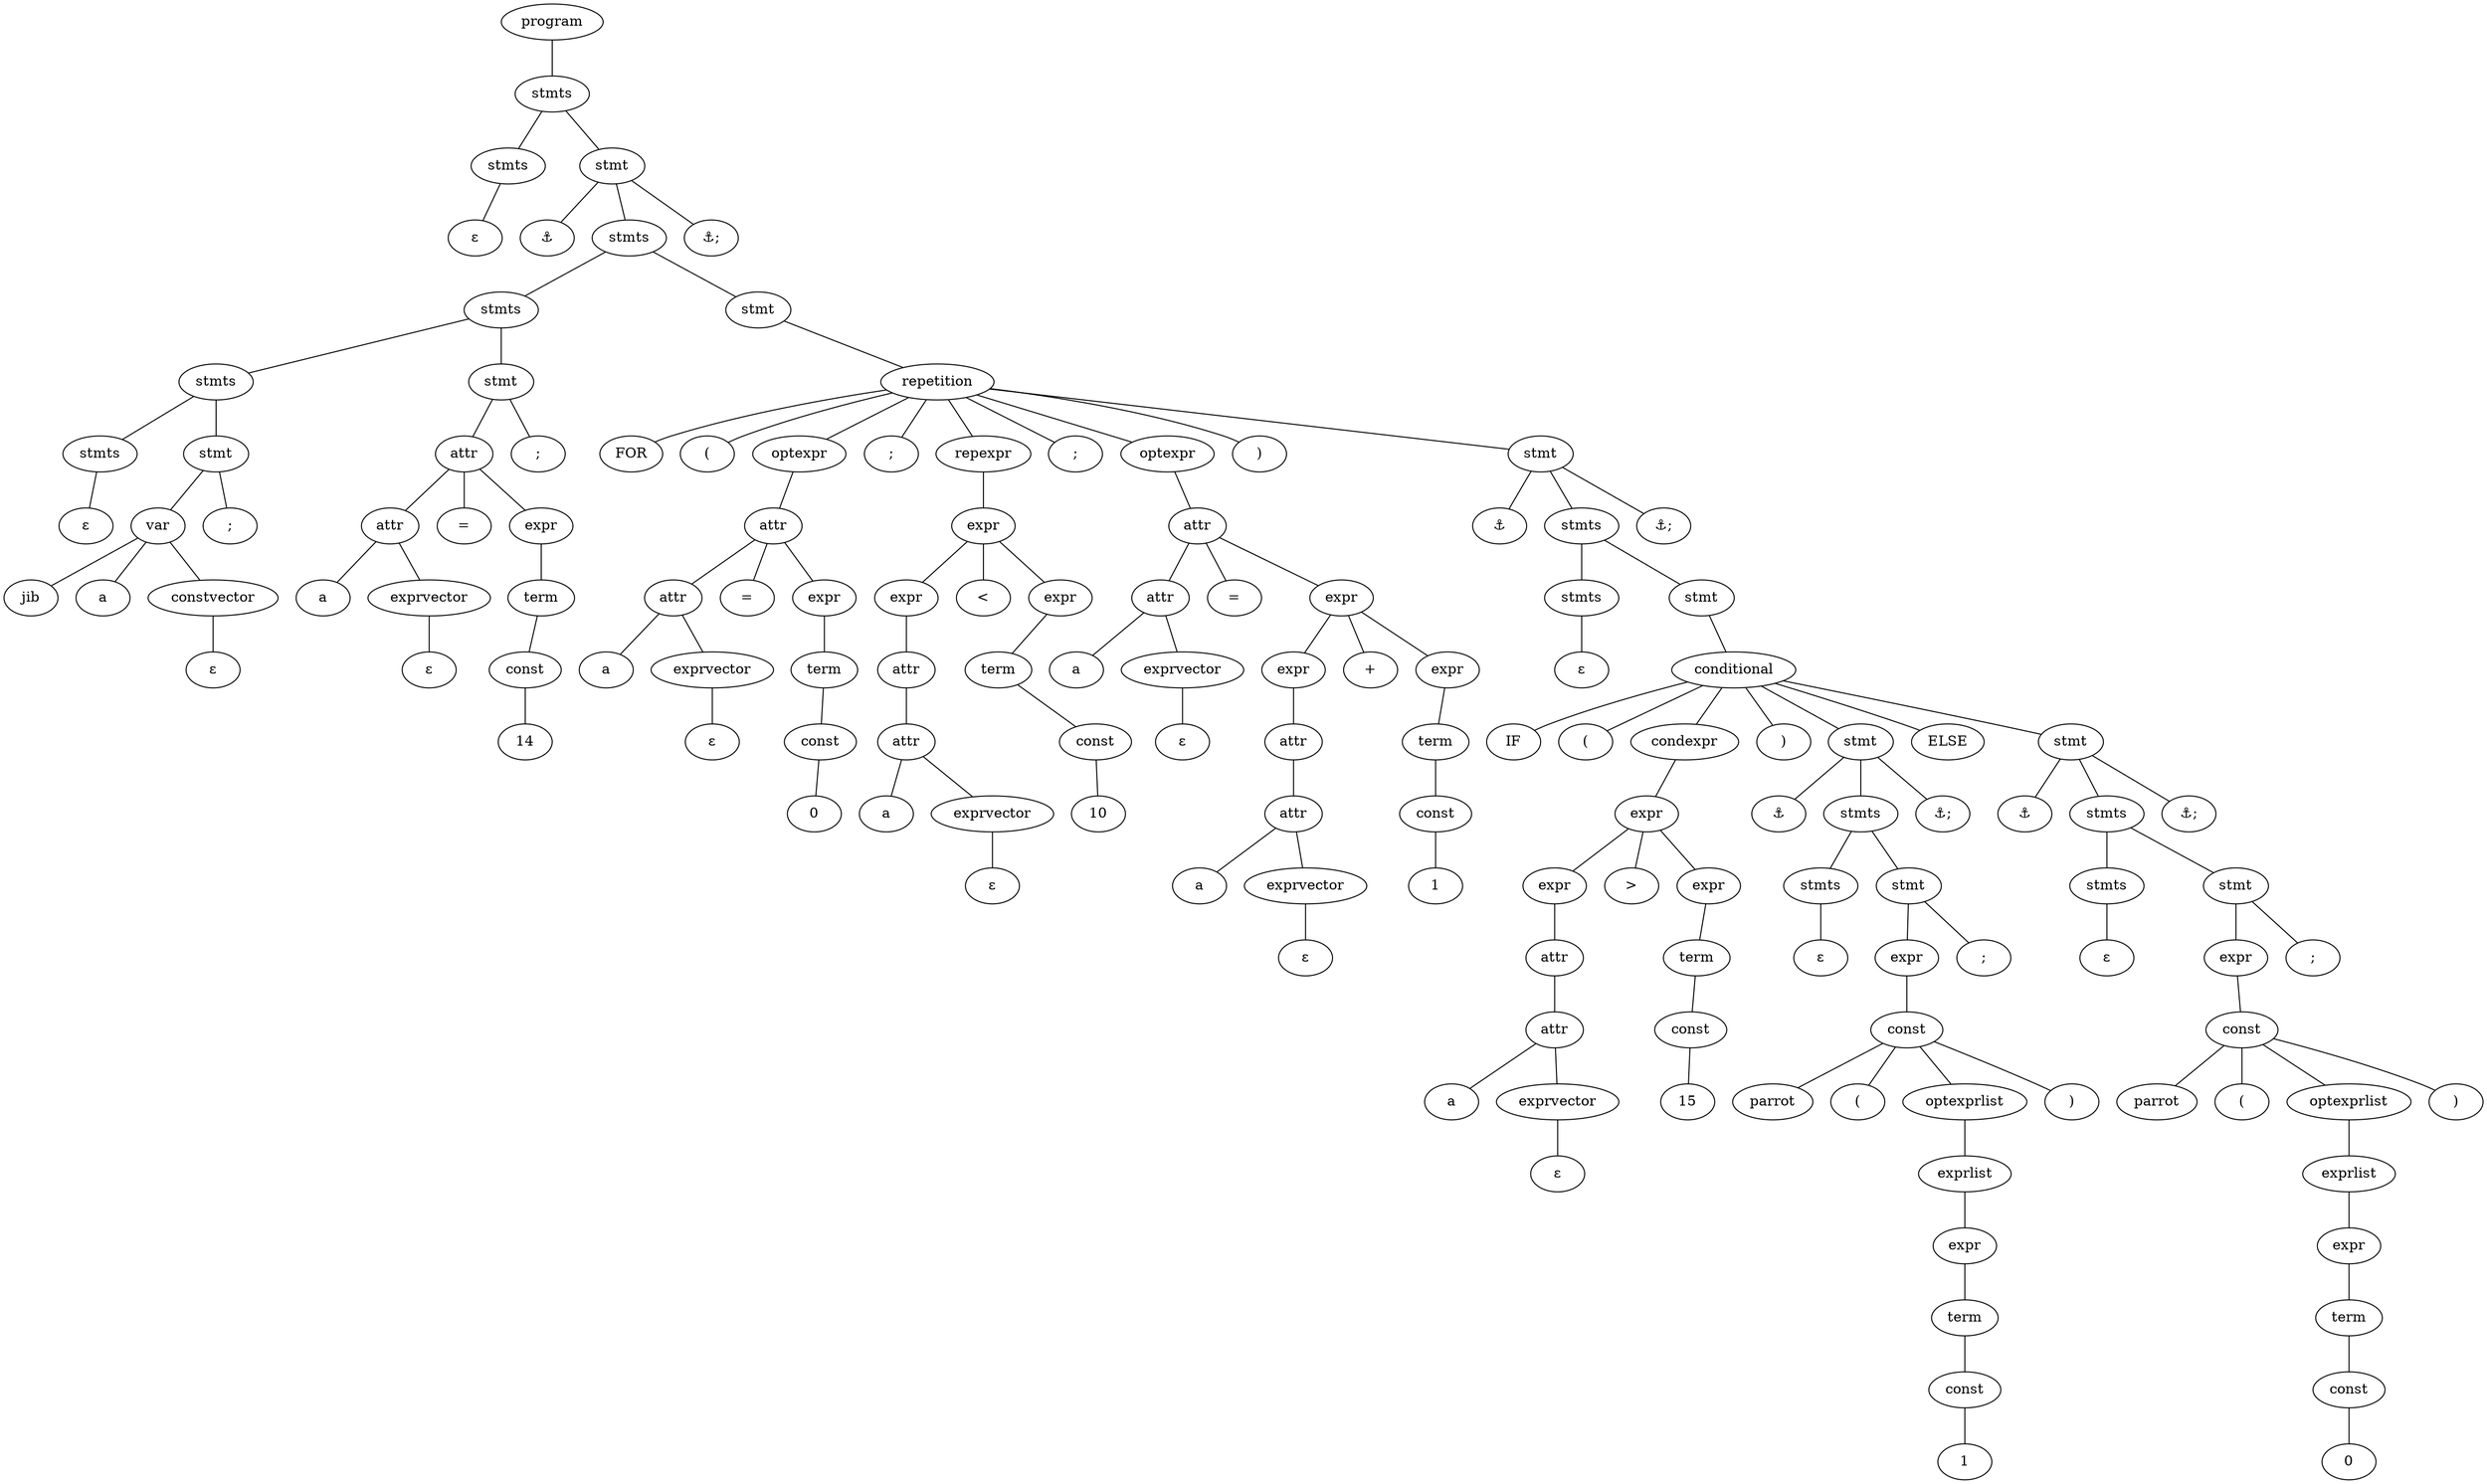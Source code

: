 strict graph {
node [ordering=out]
n1 [label="stmts"]
n2 [label="&#x03B5;"]
n1 -- n2
n3 [label="stmts"]
n4 [label="&#x03B5;"]
n3 -- n4
n5 [label="constvector"]
n6 [label="&#x03B5;"]
n5 -- n6
n7 [label="var"]
n8 [label="jib"]
n9 [label="a"]
{ rank=same; n8 n9 n5; }
n7 -- n8
n7 -- n9
n7 -- n5
n10 [label="stmt"]
n11 [label=";"]
n10 -- {n7 n11}
n12 [label="stmts"]
n12 -- {n3 n10}
n13 [label="exprvector"]
n14 [label="&#x03B5;"]
n13 -- n14
n15 [label="attr"]
n16 [label="a"]
{rank=same; n16 n13;}
n15 -- n16
n15 -- n13
n17 [label="14"]
n18 [label="const"]
n18 -- n17
n19 [label="term"]
n19 -- n18
n20 [label="expr"]
n20 -- n19
n22 [label="="]
n21 [label="attr"]
{rank=same; n15 n22 n20;}
n21 -- n15
n21 -- n22
n21 -- n20
n23 [label="stmt"]
n24 [label=";"]
n23 -- {n21 n24}
n25 [label="stmts"]
n25 -- {n12 n23}
n26 [label="exprvector"]
n27 [label="&#x03B5;"]
n26 -- n27
n28 [label="attr"]
n29 [label="a"]
{rank=same; n29 n26;}
n28 -- n29
n28 -- n26
n30 [label="0"]
n31 [label="const"]
n31 -- n30
n32 [label="term"]
n32 -- n31
n33 [label="expr"]
n33 -- n32
n35 [label="="]
n34 [label="attr"]
{rank=same; n28 n35 n33;}
n34 -- n28
n34 -- n35
n34 -- n33
n36 [label="optexpr"]
n36 -- n34
n37 [label="exprvector"]
n38 [label="&#x03B5;"]
n37 -- n38
n39 [label="attr"]
n40 [label="a"]
{rank=same; n40 n37;}
n39 -- n40
n39 -- n37
n41 [label="attr"]
n41 -- n39
n42 [label="expr"]
n42 -- n41
n43 [label="10"]
n44 [label="const"]
n44 -- n43
n45 [label="term"]
n45 -- n44
n46 [label="expr"]
n46 -- n45
n47 [label="expr"]
n48 [label="<"]
{rank=same; n42 n48 n46;}
n47 -- n42
n47 -- n48
n47 -- n46
n49 [label="repexpr"]
n49 -- n47
n50 [label="exprvector"]
n51 [label="&#x03B5;"]
n50 -- n51
n52 [label="attr"]
n53 [label="a"]
{rank=same; n53 n50;}
n52 -- n53
n52 -- n50
n54 [label="exprvector"]
n55 [label="&#x03B5;"]
n54 -- n55
n56 [label="attr"]
n57 [label="a"]
{rank=same; n57 n54;}
n56 -- n57
n56 -- n54
n58 [label="attr"]
n58 -- n56
n59 [label="expr"]
n59 -- n58
n60 [label="1"]
n61 [label="const"]
n61 -- n60
n62 [label="term"]
n62 -- n61
n63 [label="expr"]
n63 -- n62
n64 [label="expr"]
n65 [label="+"]
{rank=same; n59 n65 n63;}
n64 -- n59
n64 -- n65
n64 -- n63
n67 [label="="]
n66 [label="attr"]
{rank=same; n52 n67 n64;}
n66 -- n52
n66 -- n67
n66 -- n64
n68 [label="optexpr"]
n68 -- n66
n69 [label="stmts"]
n70 [label="&#x03B5;"]
n69 -- n70
n71 [label="exprvector"]
n72 [label="&#x03B5;"]
n71 -- n72
n73 [label="attr"]
n74 [label="a"]
{rank=same; n74 n71;}
n73 -- n74
n73 -- n71
n75 [label="attr"]
n75 -- n73
n76 [label="expr"]
n76 -- n75
n77 [label="15"]
n78 [label="const"]
n78 -- n77
n79 [label="term"]
n79 -- n78
n80 [label="expr"]
n80 -- n79
n81 [label="expr"]
n82 [label=">"]
{rank=same; n76 n82 n80;}
n81 -- n76
n81 -- n82
n81 -- n80
n83 [label="condexpr"]
n83 -- n81
n84 [label="stmts"]
n85 [label="&#x03B5;"]
n84 -- n85
n86 [label="1"]
n87 [label="const"]
n87 -- n86
n88 [label="term"]
n88 -- n87
n89 [label="expr"]
n89 -- n88
n90 [label="exprlist"]
n90 -- n89
n91 [label="optexprlist"]
n91 -- n90
n93 [label="parrot"]
n94 [label="("]
n92 [label="const"]
n95 [label=")"]
{rank=same; n93 n94 n91 n95;}
n92 -- n93
n92 -- n94
n92 -- n91
n92 -- n95
n96 [label="expr"]
n96 -- n92
n97 [label="stmt"]
n98 [label=";"]
n97 -- {n96 n98}
n99 [label="stmts"]
n99 -- {n84 n97}
n100 [label="&#9875;"]
n101 [label="stmt"]
n102 [label="&#9875;;"]
{ rank=same; n100 n99 n102; }
n101 -- n100
n101 -- n99
n101 -- n102
n103 [label="stmts"]
n104 [label="&#x03B5;"]
n103 -- n104
n105 [label="0"]
n106 [label="const"]
n106 -- n105
n107 [label="term"]
n107 -- n106
n108 [label="expr"]
n108 -- n107
n109 [label="exprlist"]
n109 -- n108
n110 [label="optexprlist"]
n110 -- n109
n112 [label="parrot"]
n113 [label="("]
n111 [label="const"]
n114 [label=")"]
{rank=same; n112 n113 n110 n114;}
n111 -- n112
n111 -- n113
n111 -- n110
n111 -- n114
n115 [label="expr"]
n115 -- n111
n116 [label="stmt"]
n117 [label=";"]
n116 -- {n115 n117}
n118 [label="stmts"]
n118 -- {n103 n116}
n119 [label="&#9875;"]
n120 [label="stmt"]
n121 [label="&#9875;;"]
{ rank=same; n119 n118 n121; }
n120 -- n119
n120 -- n118
n120 -- n121
n122 [label="conditional"]
n123 [label="IF"]
n124 [label="("]
n125 [label=")"]
n126 [label="ELSE"]
{ rank=same; n123 n124 n83 n125 n101 n126 n120; }
n122 -- n123
n122 -- n124
n122 -- n83
n122 -- n125
n122 -- n101
n122 -- n126
n122 -- n120
n127 [label="stmt"]
n127 -- n122
n128 [label="stmts"]
n128 -- {n69 n127}
n129 [label="&#9875;"]
n130 [label="stmt"]
n131 [label="&#9875;;"]
{ rank=same; n129 n128 n131; }
n130 -- n129
n130 -- n128
n130 -- n131
n132 [label="repetition"]
n133 [label="FOR"]
n134 [label="("]
n135 [label=";"]
n136 [label=";"]
n137 [label=")"]
{ rank=same; n133 n134 n36 n135 n49 n136 n68 n137 n130; }
n132 -- n133
n132 -- n134
n132 -- n36
n132 -- n135
n132 -- n49
n132 -- n136
n132 -- n68
n132 -- n137
n132 -- n130
n138 [label="stmt"]
n138 -- n132
n139 [label="stmts"]
n139 -- {n25 n138}
n140 [label="&#9875;"]
n141 [label="stmt"]
n142 [label="&#9875;;"]
{ rank=same; n140 n139 n142; }
n141 -- n140
n141 -- n139
n141 -- n142
n143 [label="stmts"]
n143 -- {n1 n141}
n144 [label="program"]
n144 -- n143
}
